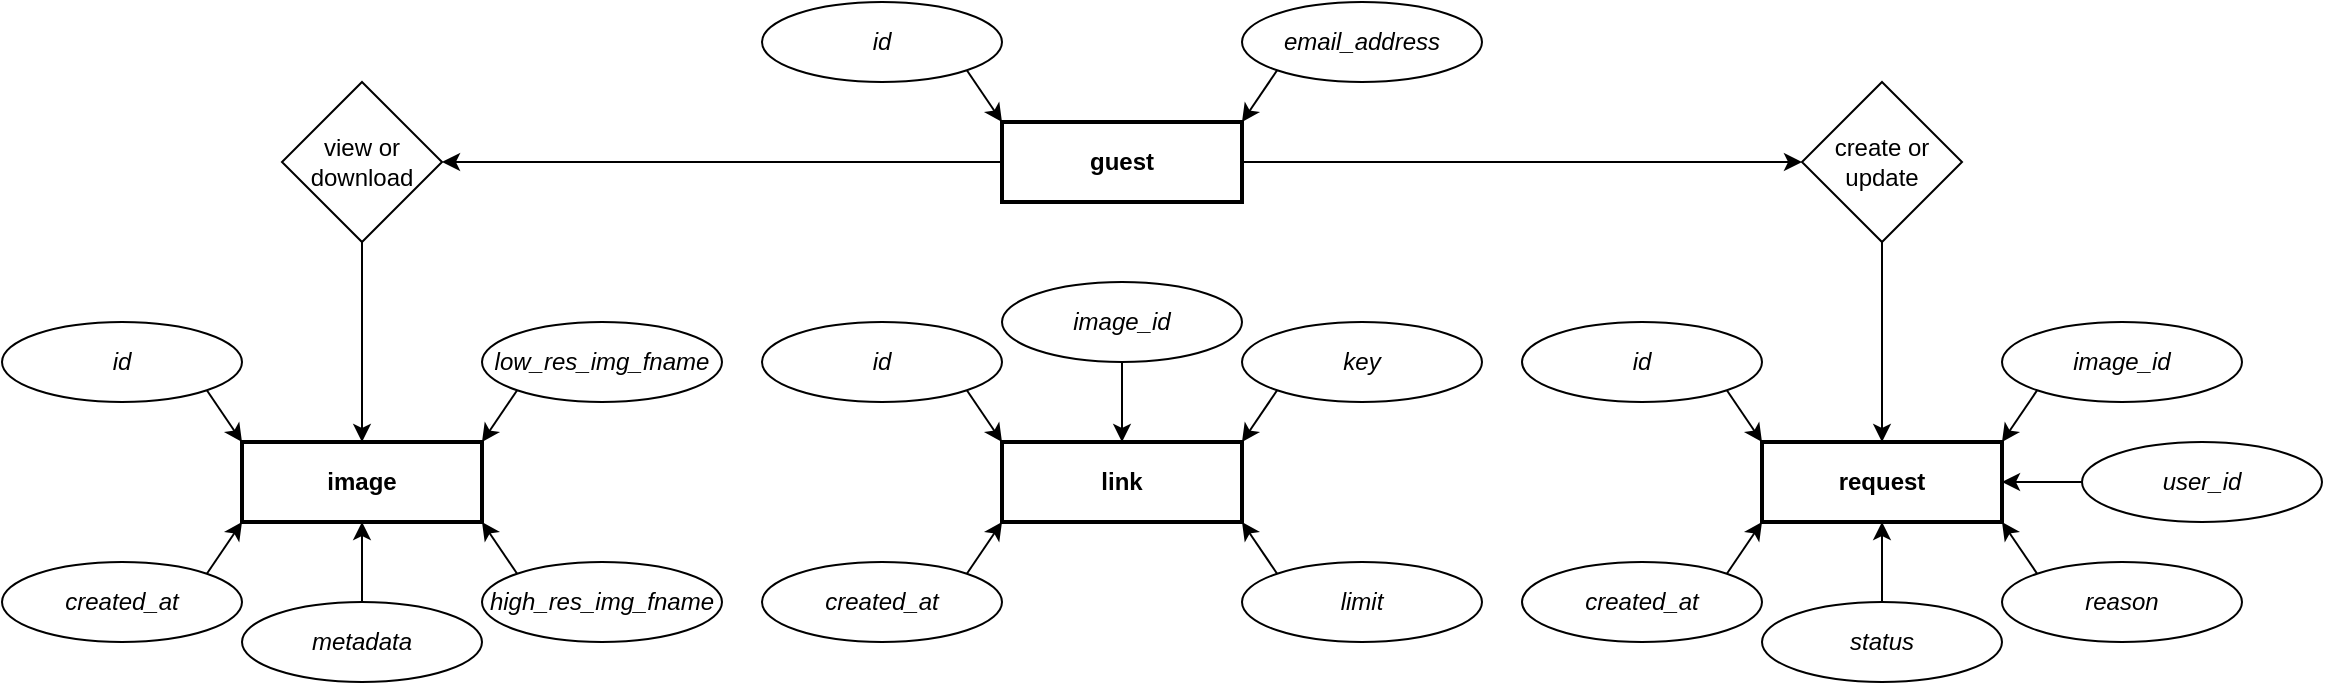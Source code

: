 <mxfile>
    <diagram id="s0uAw-rFPBpQPSfn3mMX" name="Page-1">
        <mxGraphModel dx="855" dy="537" grid="1" gridSize="10" guides="1" tooltips="1" connect="1" arrows="1" fold="1" page="1" pageScale="1" pageWidth="827" pageHeight="1169" math="0" shadow="0">
            <root>
                <mxCell id="0"/>
                <mxCell id="1" parent="0"/>
                <mxCell id="2" value="request" style="rounded=0;whiteSpace=wrap;html=1;fontStyle=1;strokeWidth=2;" vertex="1" parent="1">
                    <mxGeometry x="1600" y="600" width="120" height="40" as="geometry"/>
                </mxCell>
                <mxCell id="3" style="edgeStyle=none;html=1;exitX=0;exitY=0;exitDx=0;exitDy=0;entryX=1;entryY=1;entryDx=0;entryDy=0;startArrow=none;startFill=0;" edge="1" parent="1" source="4" target="2">
                    <mxGeometry relative="1" as="geometry"/>
                </mxCell>
                <mxCell id="4" value="reason" style="ellipse;whiteSpace=wrap;html=1;fontStyle=2" vertex="1" parent="1">
                    <mxGeometry x="1720" y="660" width="120" height="40" as="geometry"/>
                </mxCell>
                <mxCell id="6" value="user_id" style="ellipse;whiteSpace=wrap;html=1;fontStyle=2" vertex="1" parent="1">
                    <mxGeometry x="1760" y="600" width="120" height="40" as="geometry"/>
                </mxCell>
                <mxCell id="7" style="edgeStyle=none;html=1;exitX=1;exitY=0;exitDx=0;exitDy=0;startArrow=none;startFill=0;" edge="1" parent="1" source="8">
                    <mxGeometry relative="1" as="geometry">
                        <mxPoint x="1600" y="640" as="targetPoint"/>
                    </mxGeometry>
                </mxCell>
                <mxCell id="8" value="created_at" style="ellipse;whiteSpace=wrap;html=1;fontStyle=2" vertex="1" parent="1">
                    <mxGeometry x="1480" y="660" width="120" height="40" as="geometry"/>
                </mxCell>
                <mxCell id="9" style="edgeStyle=none;html=1;exitX=1;exitY=1;exitDx=0;exitDy=0;entryX=0;entryY=0;entryDx=0;entryDy=0;startArrow=none;startFill=0;" edge="1" parent="1" source="10" target="2">
                    <mxGeometry relative="1" as="geometry"/>
                </mxCell>
                <mxCell id="10" value="id" style="ellipse;whiteSpace=wrap;html=1;fontStyle=2" vertex="1" parent="1">
                    <mxGeometry x="1480" y="540" width="120" height="40" as="geometry"/>
                </mxCell>
                <mxCell id="11" style="edgeStyle=none;html=1;entryX=1;entryY=0;entryDx=0;entryDy=0;startArrow=none;startFill=0;exitX=0;exitY=1;exitDx=0;exitDy=0;" edge="1" parent="1" source="12" target="2">
                    <mxGeometry relative="1" as="geometry"/>
                </mxCell>
                <mxCell id="12" value="image_id" style="ellipse;whiteSpace=wrap;html=1;fontStyle=2" vertex="1" parent="1">
                    <mxGeometry x="1720" y="540" width="120" height="40" as="geometry"/>
                </mxCell>
                <mxCell id="65" style="edgeStyle=none;html=1;exitX=0.5;exitY=1;exitDx=0;exitDy=0;entryX=0.5;entryY=0;entryDx=0;entryDy=0;" edge="1" parent="1" source="14" target="2">
                    <mxGeometry relative="1" as="geometry"/>
                </mxCell>
                <mxCell id="14" value="create or&lt;div&gt;update&lt;/div&gt;" style="rhombus;whiteSpace=wrap;html=1;" vertex="1" parent="1">
                    <mxGeometry x="1620" y="420" width="80" height="80" as="geometry"/>
                </mxCell>
                <mxCell id="64" style="edgeStyle=none;html=1;exitX=1;exitY=0.5;exitDx=0;exitDy=0;" edge="1" parent="1" source="17" target="14">
                    <mxGeometry relative="1" as="geometry"/>
                </mxCell>
                <mxCell id="66" style="edgeStyle=none;html=1;exitX=0;exitY=0.5;exitDx=0;exitDy=0;entryX=1;entryY=0.5;entryDx=0;entryDy=0;" edge="1" parent="1" source="17" target="59">
                    <mxGeometry relative="1" as="geometry"/>
                </mxCell>
                <mxCell id="17" value="guest" style="rounded=0;whiteSpace=wrap;html=1;fontStyle=1;strokeWidth=2;" vertex="1" parent="1">
                    <mxGeometry x="1220" y="440" width="120" height="40" as="geometry"/>
                </mxCell>
                <mxCell id="18" style="edgeStyle=none;html=1;exitX=1;exitY=1;exitDx=0;exitDy=0;entryX=0;entryY=0;entryDx=0;entryDy=0;startArrow=none;startFill=0;" edge="1" parent="1" source="19" target="17">
                    <mxGeometry relative="1" as="geometry"/>
                </mxCell>
                <mxCell id="19" value="id" style="ellipse;whiteSpace=wrap;html=1;fontStyle=2" vertex="1" parent="1">
                    <mxGeometry x="1100" y="380" width="120" height="40" as="geometry"/>
                </mxCell>
                <mxCell id="63" style="edgeStyle=none;html=1;exitX=0;exitY=1;exitDx=0;exitDy=0;entryX=1;entryY=0;entryDx=0;entryDy=0;" edge="1" parent="1" source="21" target="17">
                    <mxGeometry relative="1" as="geometry"/>
                </mxCell>
                <mxCell id="21" value="email_address" style="ellipse;whiteSpace=wrap;html=1;fontStyle=2" vertex="1" parent="1">
                    <mxGeometry x="1340" y="380" width="120" height="40" as="geometry"/>
                </mxCell>
                <mxCell id="24" value="image" style="rounded=0;whiteSpace=wrap;html=1;fontStyle=1;strokeWidth=2;" vertex="1" parent="1">
                    <mxGeometry x="840" y="600" width="120" height="40" as="geometry"/>
                </mxCell>
                <mxCell id="25" style="edgeStyle=none;html=1;exitX=1;exitY=1;exitDx=0;exitDy=0;entryX=0;entryY=0;entryDx=0;entryDy=0;startArrow=none;startFill=0;" edge="1" parent="1" source="26" target="24">
                    <mxGeometry relative="1" as="geometry"/>
                </mxCell>
                <mxCell id="26" value="id" style="ellipse;whiteSpace=wrap;html=1;fontStyle=2" vertex="1" parent="1">
                    <mxGeometry x="720" y="540" width="120" height="40" as="geometry"/>
                </mxCell>
                <mxCell id="27" style="rounded=0;orthogonalLoop=1;jettySize=auto;html=1;exitX=0;exitY=0;exitDx=0;exitDy=0;entryX=1;entryY=1;entryDx=0;entryDy=0;" edge="1" parent="1" source="28" target="24">
                    <mxGeometry relative="1" as="geometry"/>
                </mxCell>
                <mxCell id="28" value="high_res_img_fname" style="ellipse;whiteSpace=wrap;html=1;fontStyle=2" vertex="1" parent="1">
                    <mxGeometry x="960" y="660" width="120" height="40" as="geometry"/>
                </mxCell>
                <mxCell id="29" style="edgeStyle=none;html=1;exitX=0;exitY=1;exitDx=0;exitDy=0;entryX=1;entryY=0;entryDx=0;entryDy=0;startArrow=none;startFill=0;" edge="1" parent="1" source="30" target="24">
                    <mxGeometry relative="1" as="geometry"/>
                </mxCell>
                <mxCell id="30" value="low_res_img_fname" style="ellipse;whiteSpace=wrap;html=1;fontStyle=2" vertex="1" parent="1">
                    <mxGeometry x="960" y="540" width="120" height="40" as="geometry"/>
                </mxCell>
                <mxCell id="42" style="edgeStyle=orthogonalEdgeStyle;rounded=0;orthogonalLoop=1;jettySize=auto;html=1;exitX=0.5;exitY=0;exitDx=0;exitDy=0;entryX=0.5;entryY=1;entryDx=0;entryDy=0;" edge="1" parent="1" source="43" target="2">
                    <mxGeometry relative="1" as="geometry"/>
                </mxCell>
                <mxCell id="43" value="status" style="ellipse;whiteSpace=wrap;html=1;fontStyle=2" vertex="1" parent="1">
                    <mxGeometry x="1600" y="680" width="120" height="40" as="geometry"/>
                </mxCell>
                <mxCell id="44" style="rounded=0;orthogonalLoop=1;jettySize=auto;html=1;exitX=1;exitY=0;exitDx=0;exitDy=0;entryX=0;entryY=1;entryDx=0;entryDy=0;" edge="1" parent="1" source="45" target="24">
                    <mxGeometry relative="1" as="geometry"/>
                </mxCell>
                <mxCell id="45" value="created_at" style="ellipse;whiteSpace=wrap;html=1;fontStyle=2" vertex="1" parent="1">
                    <mxGeometry x="720" y="660" width="120" height="40" as="geometry"/>
                </mxCell>
                <mxCell id="47" value="link" style="rounded=0;whiteSpace=wrap;html=1;fontStyle=1;strokeWidth=2;" vertex="1" parent="1">
                    <mxGeometry x="1220" y="600" width="120" height="40" as="geometry"/>
                </mxCell>
                <mxCell id="48" style="rounded=0;orthogonalLoop=1;jettySize=auto;html=1;exitX=1;exitY=1;exitDx=0;exitDy=0;entryX=0;entryY=0;entryDx=0;entryDy=0;" edge="1" parent="1" source="49" target="47">
                    <mxGeometry relative="1" as="geometry"/>
                </mxCell>
                <mxCell id="49" value="id" style="ellipse;whiteSpace=wrap;html=1;fontStyle=2" vertex="1" parent="1">
                    <mxGeometry x="1100" y="540" width="120" height="40" as="geometry"/>
                </mxCell>
                <mxCell id="50" style="rounded=0;orthogonalLoop=1;jettySize=auto;html=1;exitX=0;exitY=1;exitDx=0;exitDy=0;entryX=1;entryY=0;entryDx=0;entryDy=0;" edge="1" parent="1" source="51" target="47">
                    <mxGeometry relative="1" as="geometry"/>
                </mxCell>
                <mxCell id="51" value="key" style="ellipse;whiteSpace=wrap;html=1;fontStyle=2" vertex="1" parent="1">
                    <mxGeometry x="1340" y="540" width="120" height="40" as="geometry"/>
                </mxCell>
                <mxCell id="52" style="rounded=0;orthogonalLoop=1;jettySize=auto;html=1;exitX=0;exitY=0;exitDx=0;exitDy=0;entryX=1;entryY=1;entryDx=0;entryDy=0;" edge="1" parent="1" source="53" target="47">
                    <mxGeometry relative="1" as="geometry"/>
                </mxCell>
                <mxCell id="53" value="limit" style="ellipse;whiteSpace=wrap;html=1;fontStyle=2" vertex="1" parent="1">
                    <mxGeometry x="1340" y="660" width="120" height="40" as="geometry"/>
                </mxCell>
                <mxCell id="54" style="rounded=0;orthogonalLoop=1;jettySize=auto;html=1;exitX=1;exitY=0;exitDx=0;exitDy=0;entryX=0;entryY=1;entryDx=0;entryDy=0;" edge="1" parent="1" source="55" target="47">
                    <mxGeometry relative="1" as="geometry"/>
                </mxCell>
                <mxCell id="55" value="created_at" style="ellipse;whiteSpace=wrap;html=1;fontStyle=2" vertex="1" parent="1">
                    <mxGeometry x="1100" y="660" width="120" height="40" as="geometry"/>
                </mxCell>
                <mxCell id="56" value="" style="edgeStyle=orthogonalEdgeStyle;rounded=0;orthogonalLoop=1;jettySize=auto;html=1;" edge="1" parent="1" source="57" target="47">
                    <mxGeometry relative="1" as="geometry"/>
                </mxCell>
                <mxCell id="57" value="image_id" style="ellipse;whiteSpace=wrap;html=1;fontStyle=2" vertex="1" parent="1">
                    <mxGeometry x="1220" y="520" width="120" height="40" as="geometry"/>
                </mxCell>
                <mxCell id="67" style="edgeStyle=none;html=1;exitX=0.5;exitY=1;exitDx=0;exitDy=0;entryX=0.5;entryY=0;entryDx=0;entryDy=0;" edge="1" parent="1" source="59" target="24">
                    <mxGeometry relative="1" as="geometry"/>
                </mxCell>
                <mxCell id="59" value="view or download" style="rhombus;whiteSpace=wrap;html=1;" vertex="1" parent="1">
                    <mxGeometry x="860" y="420" width="80" height="80" as="geometry"/>
                </mxCell>
                <mxCell id="61" style="edgeStyle=none;html=1;entryX=0.5;entryY=1;entryDx=0;entryDy=0;" edge="1" parent="1" source="60" target="24">
                    <mxGeometry relative="1" as="geometry"/>
                </mxCell>
                <mxCell id="60" value="metadata" style="ellipse;whiteSpace=wrap;html=1;fontStyle=2" vertex="1" parent="1">
                    <mxGeometry x="840" y="680" width="120" height="40" as="geometry"/>
                </mxCell>
                <mxCell id="62" style="edgeStyle=none;html=1;exitX=0;exitY=0.5;exitDx=0;exitDy=0;entryX=1;entryY=0.5;entryDx=0;entryDy=0;" edge="1" parent="1" source="6" target="2">
                    <mxGeometry relative="1" as="geometry"/>
                </mxCell>
            </root>
        </mxGraphModel>
    </diagram>
</mxfile>